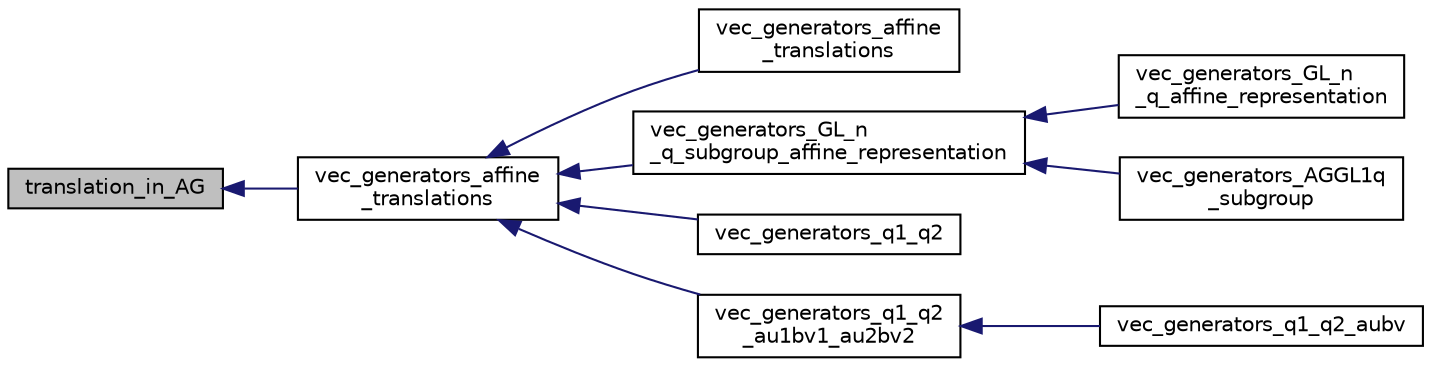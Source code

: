 digraph "translation_in_AG"
{
  edge [fontname="Helvetica",fontsize="10",labelfontname="Helvetica",labelfontsize="10"];
  node [fontname="Helvetica",fontsize="10",shape=record];
  rankdir="LR";
  Node9856 [label="translation_in_AG",height=0.2,width=0.4,color="black", fillcolor="grey75", style="filled", fontcolor="black"];
  Node9856 -> Node9857 [dir="back",color="midnightblue",fontsize="10",style="solid",fontname="Helvetica"];
  Node9857 [label="vec_generators_affine\l_translations",height=0.2,width=0.4,color="black", fillcolor="white", style="filled",URL="$d0/dd3/perm__group__gens_8_c.html#a7823a00ce1bf9cd69d1f9543e594e0e6"];
  Node9857 -> Node9858 [dir="back",color="midnightblue",fontsize="10",style="solid",fontname="Helvetica"];
  Node9858 [label="vec_generators_affine\l_translations",height=0.2,width=0.4,color="black", fillcolor="white", style="filled",URL="$d0/dd3/perm__group__gens_8_c.html#ac4f5e1074cf38552f67cd4ed6deba6ea"];
  Node9857 -> Node9859 [dir="back",color="midnightblue",fontsize="10",style="solid",fontname="Helvetica"];
  Node9859 [label="vec_generators_GL_n\l_q_subgroup_affine_representation",height=0.2,width=0.4,color="black", fillcolor="white", style="filled",URL="$d0/dd3/perm__group__gens_8_c.html#adc1a2bfe52c3047a066884771aa01321"];
  Node9859 -> Node9860 [dir="back",color="midnightblue",fontsize="10",style="solid",fontname="Helvetica"];
  Node9860 [label="vec_generators_GL_n\l_q_affine_representation",height=0.2,width=0.4,color="black", fillcolor="white", style="filled",URL="$d0/dd3/perm__group__gens_8_c.html#a689108f410f773f0681e21a864097f16"];
  Node9859 -> Node9861 [dir="back",color="midnightblue",fontsize="10",style="solid",fontname="Helvetica"];
  Node9861 [label="vec_generators_AGGL1q\l_subgroup",height=0.2,width=0.4,color="black", fillcolor="white", style="filled",URL="$d0/dd3/perm__group__gens_8_c.html#a93659c1c7a668dd6adf9f217c608e1f1"];
  Node9857 -> Node9862 [dir="back",color="midnightblue",fontsize="10",style="solid",fontname="Helvetica"];
  Node9862 [label="vec_generators_q1_q2",height=0.2,width=0.4,color="black", fillcolor="white", style="filled",URL="$d0/dd3/perm__group__gens_8_c.html#ac70761795da8630f4939bc3e00707d79"];
  Node9857 -> Node9863 [dir="back",color="midnightblue",fontsize="10",style="solid",fontname="Helvetica"];
  Node9863 [label="vec_generators_q1_q2\l_au1bv1_au2bv2",height=0.2,width=0.4,color="black", fillcolor="white", style="filled",URL="$d0/dd3/perm__group__gens_8_c.html#aee37285cfb5987a4fc1f5c7580865175"];
  Node9863 -> Node9864 [dir="back",color="midnightblue",fontsize="10",style="solid",fontname="Helvetica"];
  Node9864 [label="vec_generators_q1_q2_aubv",height=0.2,width=0.4,color="black", fillcolor="white", style="filled",URL="$d0/dd3/perm__group__gens_8_c.html#a0b5ce8828dd8a35cbfec4450f0d76edc"];
}
